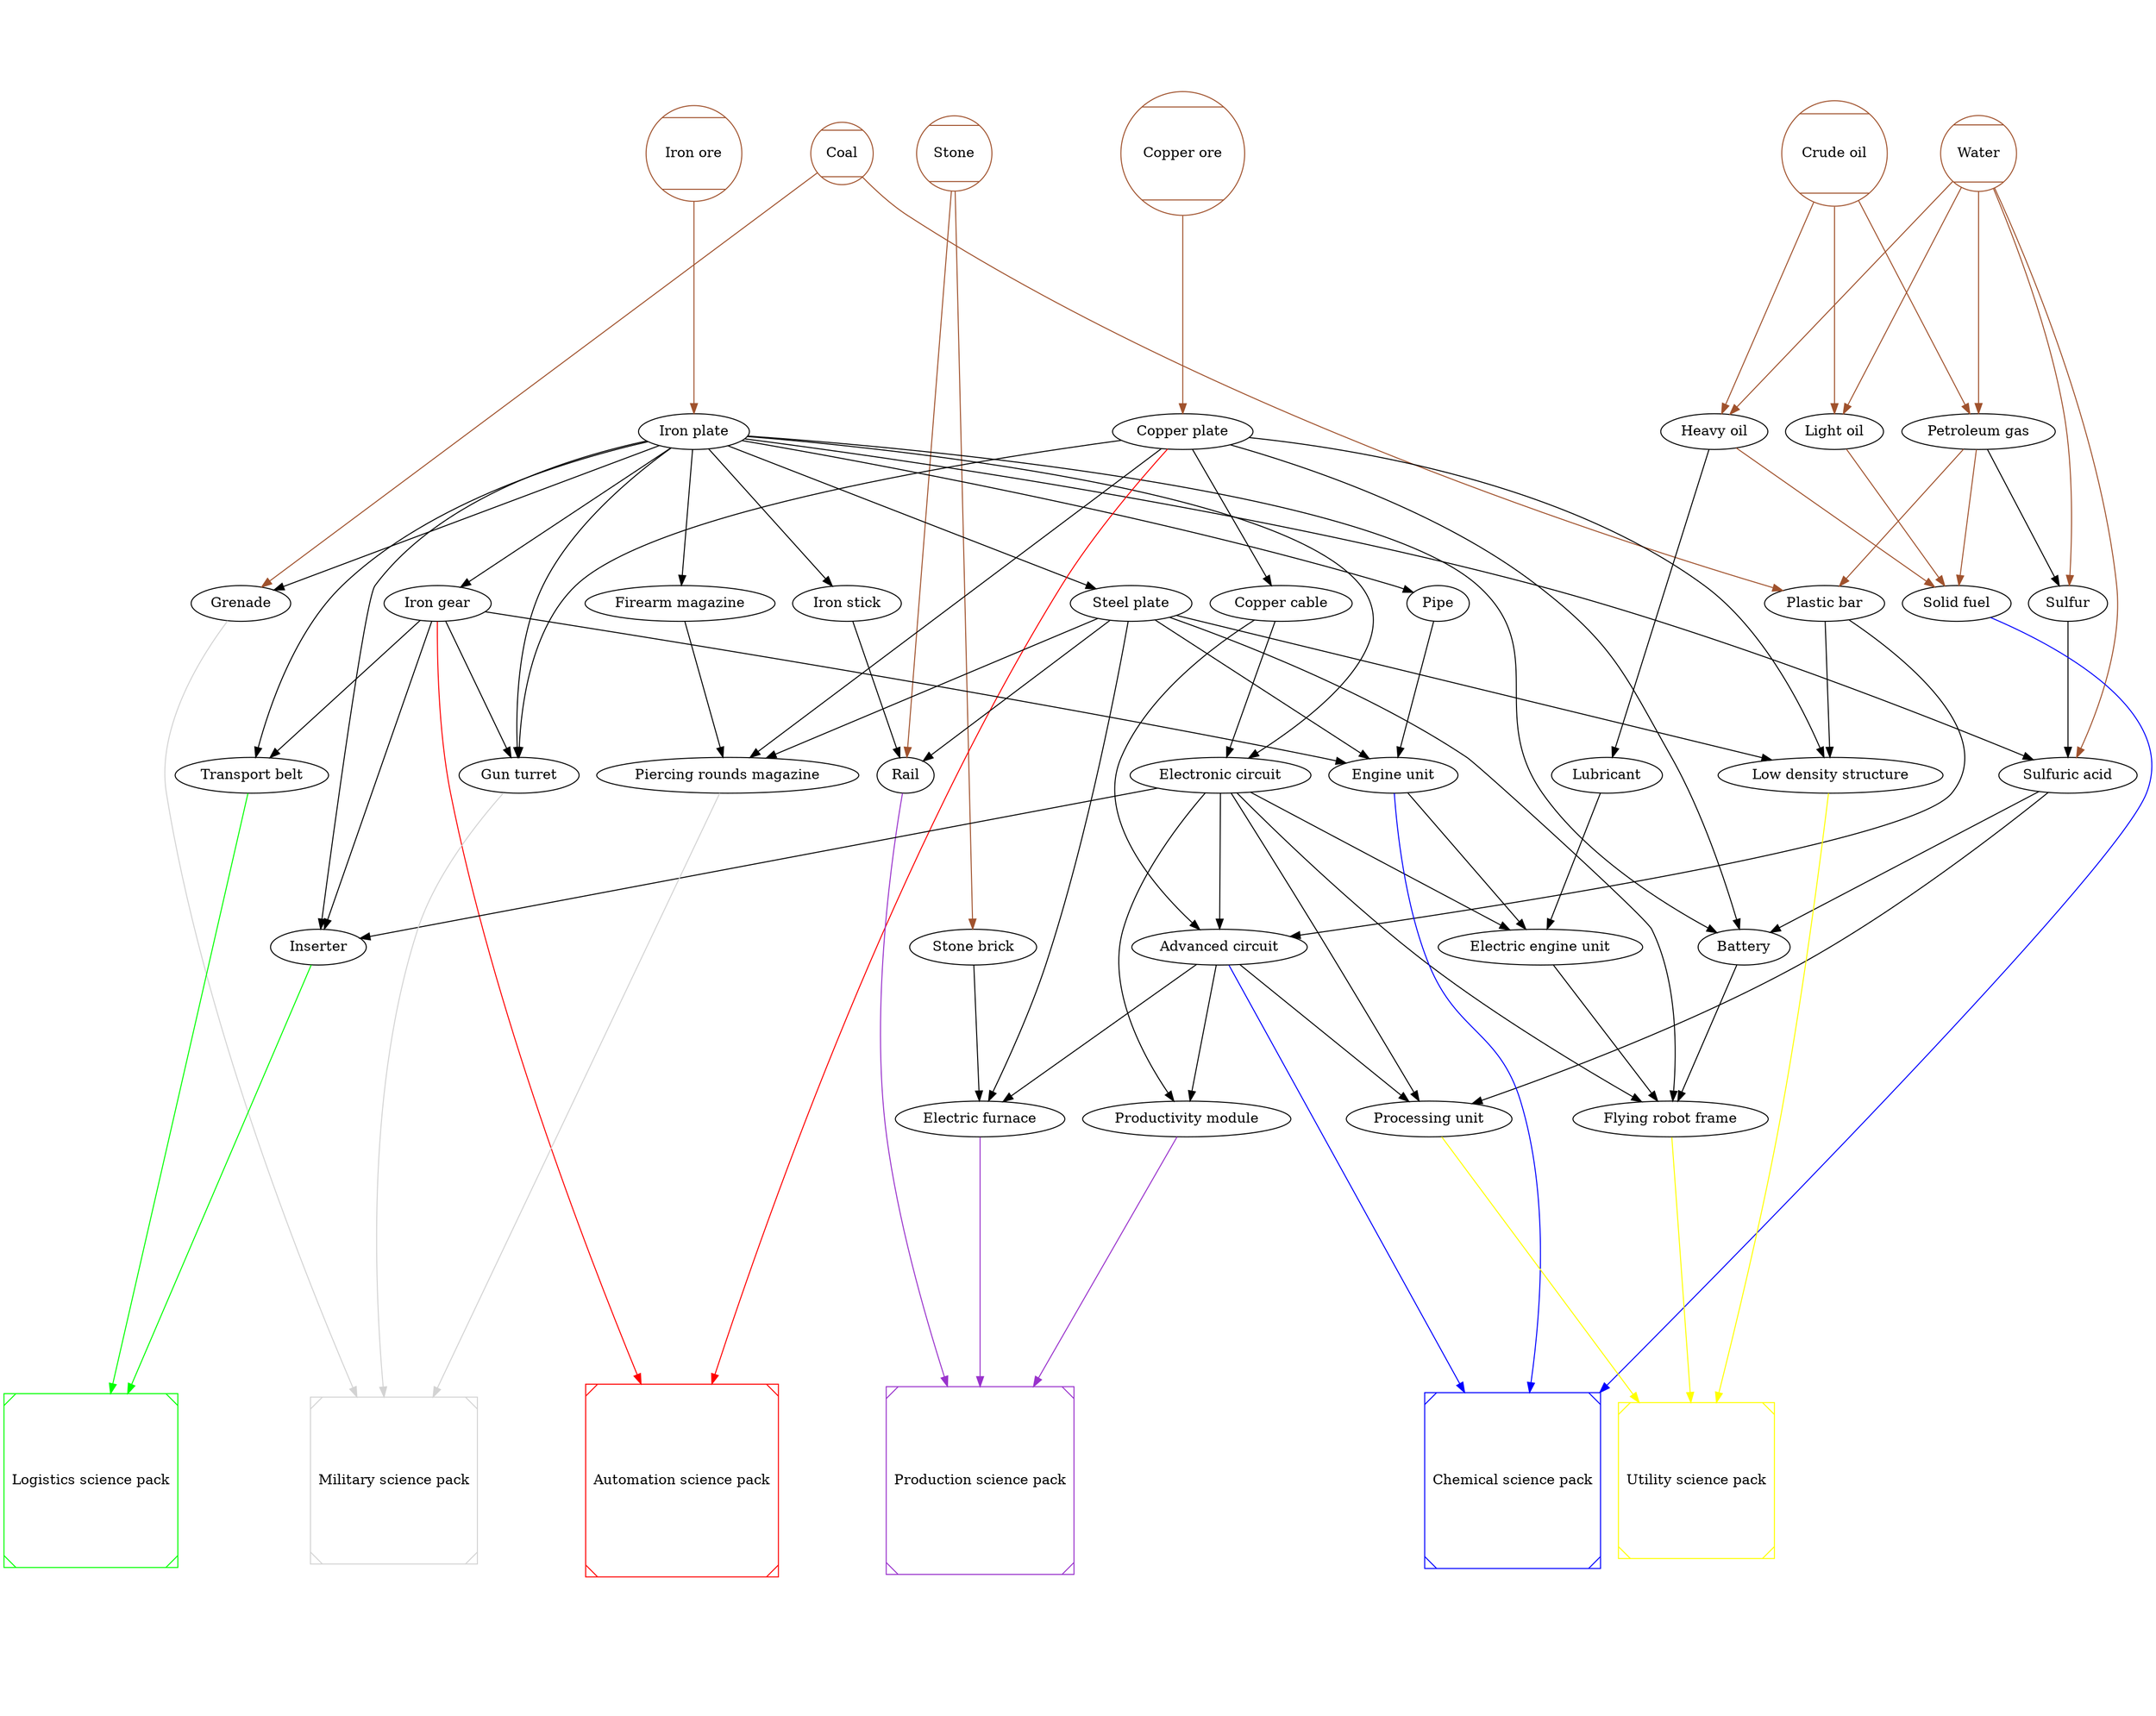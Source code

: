digraph science_packs {

  subgraph resources {
    "Coal"       [shape = Mcircle, color = "#a0522d"];
    "Crude oil"  [shape = Mcircle, color = "#a0522d"];
    "Iron ore"   [shape = Mcircle, color = "#a0522d"];
    "Copper ore" [shape = Mcircle, color = "#a0522d"];
    "Water"      [shape = Mcircle, color = "#a0522d"];
    "Stone"      [shape = Mcircle, color = "#a0522d"];

    rank = min;
  }

  subgraph science_packs {
    "Automation science pack" [shape = Msquare, color = "#ff0000"];
    "Logistics science pack"  [shape = Msquare, color = "#00ff00"];
    "Chemical science pack"   [shape = Msquare, color = "#0000ff"];
    "Military science pack"   [shape = Msquare, color = "#D3D3D3"];
    "Production science pack" [shape = Msquare, color = "#9932CC"];
    "Utility science pack"    [shape = Msquare, color = "#FFFF00"];

    rank = max;
  }

  "Water" -> "Sulfur" [color = "#a0522d"];
  "Petroleum gas" -> "Sulfur";

  {
    "Iron plate";
    "Sulfur";
  } -> "Sulfuric acid";
  "Water" -> "Sulfuric acid" [color = "#a0522d"];

  "Stone" -> "Stone brick" [color = "#a0522d"];

  {
    "Crude oil";
    "Water";
  } -> {
    "Petroleum gas";
    "Heavy oil";
    "Light oil";
  } [color = "#a0522d"];

  "Iron ore" -> "Iron plate" [color = "#a0522d"];

  "Copper ore" -> "Copper plate" [color = "#a0522d"];

  "Coal" -> "Grenade" [color = "#a0522d"];
  "Iron plate" -> "Grenade";

  {
    "Coal";
    "Petroleum gas";
  } -> "Plastic bar" [color = "#a0522d"];

  {
    "Heavy oil";
    "Light oil";
    "Petroleum gas";
  } -> "Solid fuel" [color = "#a0522d"];

  "Stone" -> "Rail" [color = "#a0522d"];
  {
    "Iron stick"
    "Steel plate"
  } -> "Rail";

  "Iron plate" -> "Firearm magazine";

  "Iron plate" -> "Iron stick";

  "Iron plate" -> "Pipe";

  "Iron plate" -> "Iron gear";

  "Iron plate" -> "Steel plate";

  "Copper plate" -> "Copper cable";

  {
    "Iron plate";
    "Iron gear";
  } -> "Transport belt";

  {
    "Iron plate";
    "Copper cable";
  } -> "Electronic circuit";

  {
    "Iron plate";
    "Iron gear";
    "Electronic circuit";
  } -> "Inserter";

  {
    "Steel plate";
    "Iron gear";
    "Pipe";
  } -> "Engine unit";

  {
    "Plastic bar";
    "Copper cable";
    "Electronic circuit";
  } -> "Advanced circuit";

  {
    "Copper plate";
    "Steel plate";
    "Firearm magazine";
  } -> "Piercing rounds magazine";

  {
    "Iron plate";
    "Copper plate";
    "Iron gear";
  } -> "Gun turret"

  {
    "Advanced circuit";
    "Steel plate";
    "Stone brick";
  } -> "Electric furnace";

  {
    "Electronic circuit";
    "Advanced circuit";
  } -> "Productivity module";

  {
    "Copper plate";
    "Iron plate";
    "Sulfuric acid";
  } -> "Battery";

  {
    "Copper plate";
    "Plastic bar";
    "Steel plate";
  } -> "Low density structure";

  {
    "Electronic circuit";
    "Advanced circuit";
    "Sulfuric acid";
  } -> "Processing unit";

  "Heavy oil" -> "Lubricant";

  {
    "Electronic circuit";
    "Engine unit";
    "Lubricant";
  } -> "Electric engine unit"

  {
    "Battery";
    "Electric engine unit";
    "Electronic circuit";
    "Steel plate";
  } -> "Flying robot frame";

  {
    "Copper plate";
    "Iron gear";
  } -> "Automation science pack" [color = "#ff0000"];

  {
    "Transport belt";
    "Inserter";
  } -> "Logistics science pack" [color = "#00ff00"];

  {
    "Engine unit";
    "Solid fuel";
    "Advanced circuit";
  } -> "Chemical science pack" [color = "#0000ff"];

  {
    "Piercing rounds magazine";
    "Grenade";
    "Gun turret";
  } -> "Military science pack" [color = "#D3D3D3"];

  {
    "Electric furnace";
    "Productivity module";
    "Rail";
  } -> "Production science pack" [color = "#9932CC"];

  {
    "Flying robot frame";
    "Low density structure";
    "Processing unit";
  } -> "Utility science pack"    [color = "#FFFF00"];

  ratio = 0.8;

}

